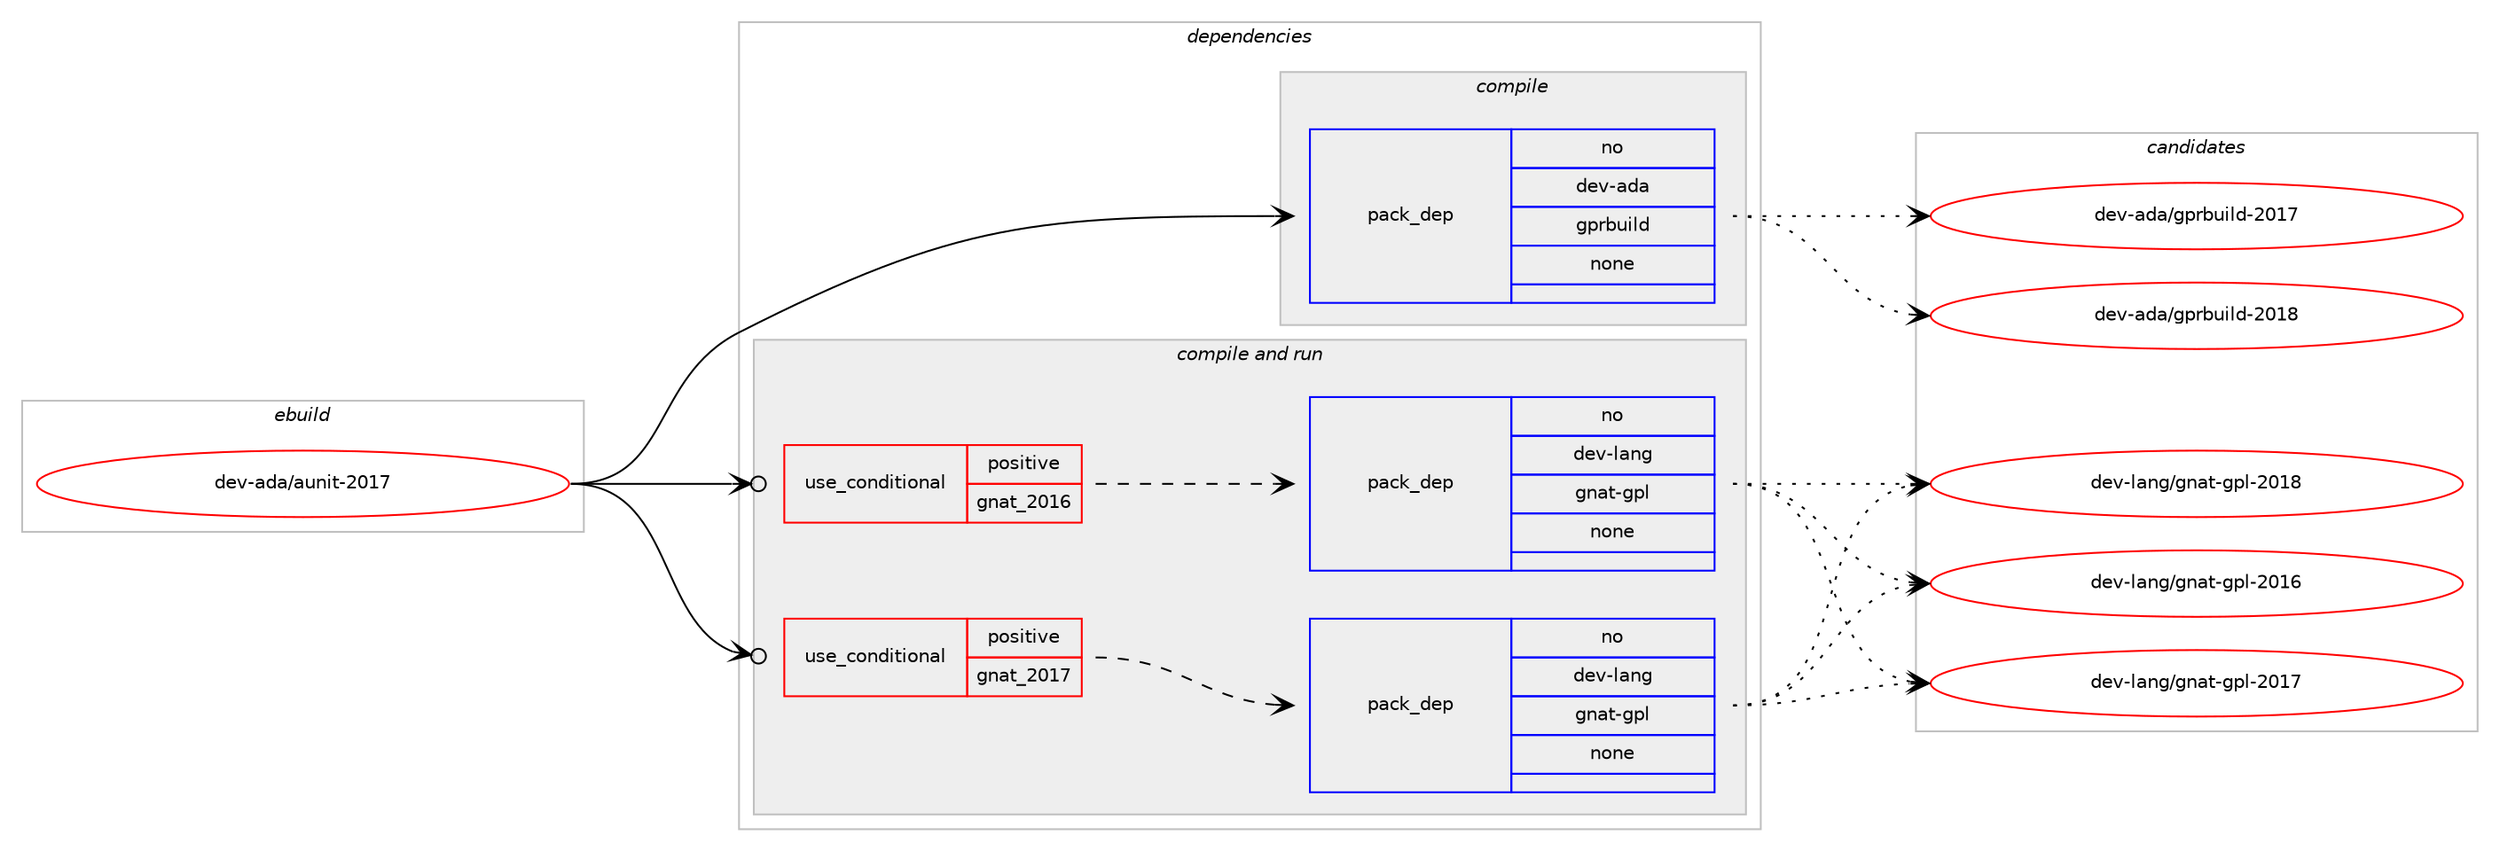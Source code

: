 digraph prolog {

# *************
# Graph options
# *************

newrank=true;
concentrate=true;
compound=true;
graph [rankdir=LR,fontname=Helvetica,fontsize=10,ranksep=1.5];#, ranksep=2.5, nodesep=0.2];
edge  [arrowhead=vee];
node  [fontname=Helvetica,fontsize=10];

# **********
# The ebuild
# **********

subgraph cluster_leftcol {
color=gray;
rank=same;
label=<<i>ebuild</i>>;
id [label="dev-ada/aunit-2017", color=red, width=4, href="../dev-ada/aunit-2017.svg"];
}

# ****************
# The dependencies
# ****************

subgraph cluster_midcol {
color=gray;
label=<<i>dependencies</i>>;
subgraph cluster_compile {
fillcolor="#eeeeee";
style=filled;
label=<<i>compile</i>>;
subgraph pack5540 {
dependency7415 [label=<<TABLE BORDER="0" CELLBORDER="1" CELLSPACING="0" CELLPADDING="4" WIDTH="220"><TR><TD ROWSPAN="6" CELLPADDING="30">pack_dep</TD></TR><TR><TD WIDTH="110">no</TD></TR><TR><TD>dev-ada</TD></TR><TR><TD>gprbuild</TD></TR><TR><TD>none</TD></TR><TR><TD></TD></TR></TABLE>>, shape=none, color=blue];
}
id:e -> dependency7415:w [weight=20,style="solid",arrowhead="vee"];
}
subgraph cluster_compileandrun {
fillcolor="#eeeeee";
style=filled;
label=<<i>compile and run</i>>;
subgraph cond1742 {
dependency7416 [label=<<TABLE BORDER="0" CELLBORDER="1" CELLSPACING="0" CELLPADDING="4"><TR><TD ROWSPAN="3" CELLPADDING="10">use_conditional</TD></TR><TR><TD>positive</TD></TR><TR><TD>gnat_2016</TD></TR></TABLE>>, shape=none, color=red];
subgraph pack5541 {
dependency7417 [label=<<TABLE BORDER="0" CELLBORDER="1" CELLSPACING="0" CELLPADDING="4" WIDTH="220"><TR><TD ROWSPAN="6" CELLPADDING="30">pack_dep</TD></TR><TR><TD WIDTH="110">no</TD></TR><TR><TD>dev-lang</TD></TR><TR><TD>gnat-gpl</TD></TR><TR><TD>none</TD></TR><TR><TD></TD></TR></TABLE>>, shape=none, color=blue];
}
dependency7416:e -> dependency7417:w [weight=20,style="dashed",arrowhead="vee"];
}
id:e -> dependency7416:w [weight=20,style="solid",arrowhead="odotvee"];
subgraph cond1743 {
dependency7418 [label=<<TABLE BORDER="0" CELLBORDER="1" CELLSPACING="0" CELLPADDING="4"><TR><TD ROWSPAN="3" CELLPADDING="10">use_conditional</TD></TR><TR><TD>positive</TD></TR><TR><TD>gnat_2017</TD></TR></TABLE>>, shape=none, color=red];
subgraph pack5542 {
dependency7419 [label=<<TABLE BORDER="0" CELLBORDER="1" CELLSPACING="0" CELLPADDING="4" WIDTH="220"><TR><TD ROWSPAN="6" CELLPADDING="30">pack_dep</TD></TR><TR><TD WIDTH="110">no</TD></TR><TR><TD>dev-lang</TD></TR><TR><TD>gnat-gpl</TD></TR><TR><TD>none</TD></TR><TR><TD></TD></TR></TABLE>>, shape=none, color=blue];
}
dependency7418:e -> dependency7419:w [weight=20,style="dashed",arrowhead="vee"];
}
id:e -> dependency7418:w [weight=20,style="solid",arrowhead="odotvee"];
}
subgraph cluster_run {
fillcolor="#eeeeee";
style=filled;
label=<<i>run</i>>;
}
}

# **************
# The candidates
# **************

subgraph cluster_choices {
rank=same;
color=gray;
label=<<i>candidates</i>>;

subgraph choice5540 {
color=black;
nodesep=1;
choice10010111845971009747103112114981171051081004550484955 [label="dev-ada/gprbuild-2017", color=red, width=4,href="../dev-ada/gprbuild-2017.svg"];
choice10010111845971009747103112114981171051081004550484956 [label="dev-ada/gprbuild-2018", color=red, width=4,href="../dev-ada/gprbuild-2018.svg"];
dependency7415:e -> choice10010111845971009747103112114981171051081004550484955:w [style=dotted,weight="100"];
dependency7415:e -> choice10010111845971009747103112114981171051081004550484956:w [style=dotted,weight="100"];
}
subgraph choice5541 {
color=black;
nodesep=1;
choice10010111845108971101034710311097116451031121084550484954 [label="dev-lang/gnat-gpl-2016", color=red, width=4,href="../dev-lang/gnat-gpl-2016.svg"];
choice10010111845108971101034710311097116451031121084550484955 [label="dev-lang/gnat-gpl-2017", color=red, width=4,href="../dev-lang/gnat-gpl-2017.svg"];
choice10010111845108971101034710311097116451031121084550484956 [label="dev-lang/gnat-gpl-2018", color=red, width=4,href="../dev-lang/gnat-gpl-2018.svg"];
dependency7417:e -> choice10010111845108971101034710311097116451031121084550484954:w [style=dotted,weight="100"];
dependency7417:e -> choice10010111845108971101034710311097116451031121084550484955:w [style=dotted,weight="100"];
dependency7417:e -> choice10010111845108971101034710311097116451031121084550484956:w [style=dotted,weight="100"];
}
subgraph choice5542 {
color=black;
nodesep=1;
choice10010111845108971101034710311097116451031121084550484954 [label="dev-lang/gnat-gpl-2016", color=red, width=4,href="../dev-lang/gnat-gpl-2016.svg"];
choice10010111845108971101034710311097116451031121084550484955 [label="dev-lang/gnat-gpl-2017", color=red, width=4,href="../dev-lang/gnat-gpl-2017.svg"];
choice10010111845108971101034710311097116451031121084550484956 [label="dev-lang/gnat-gpl-2018", color=red, width=4,href="../dev-lang/gnat-gpl-2018.svg"];
dependency7419:e -> choice10010111845108971101034710311097116451031121084550484954:w [style=dotted,weight="100"];
dependency7419:e -> choice10010111845108971101034710311097116451031121084550484955:w [style=dotted,weight="100"];
dependency7419:e -> choice10010111845108971101034710311097116451031121084550484956:w [style=dotted,weight="100"];
}
}

}

